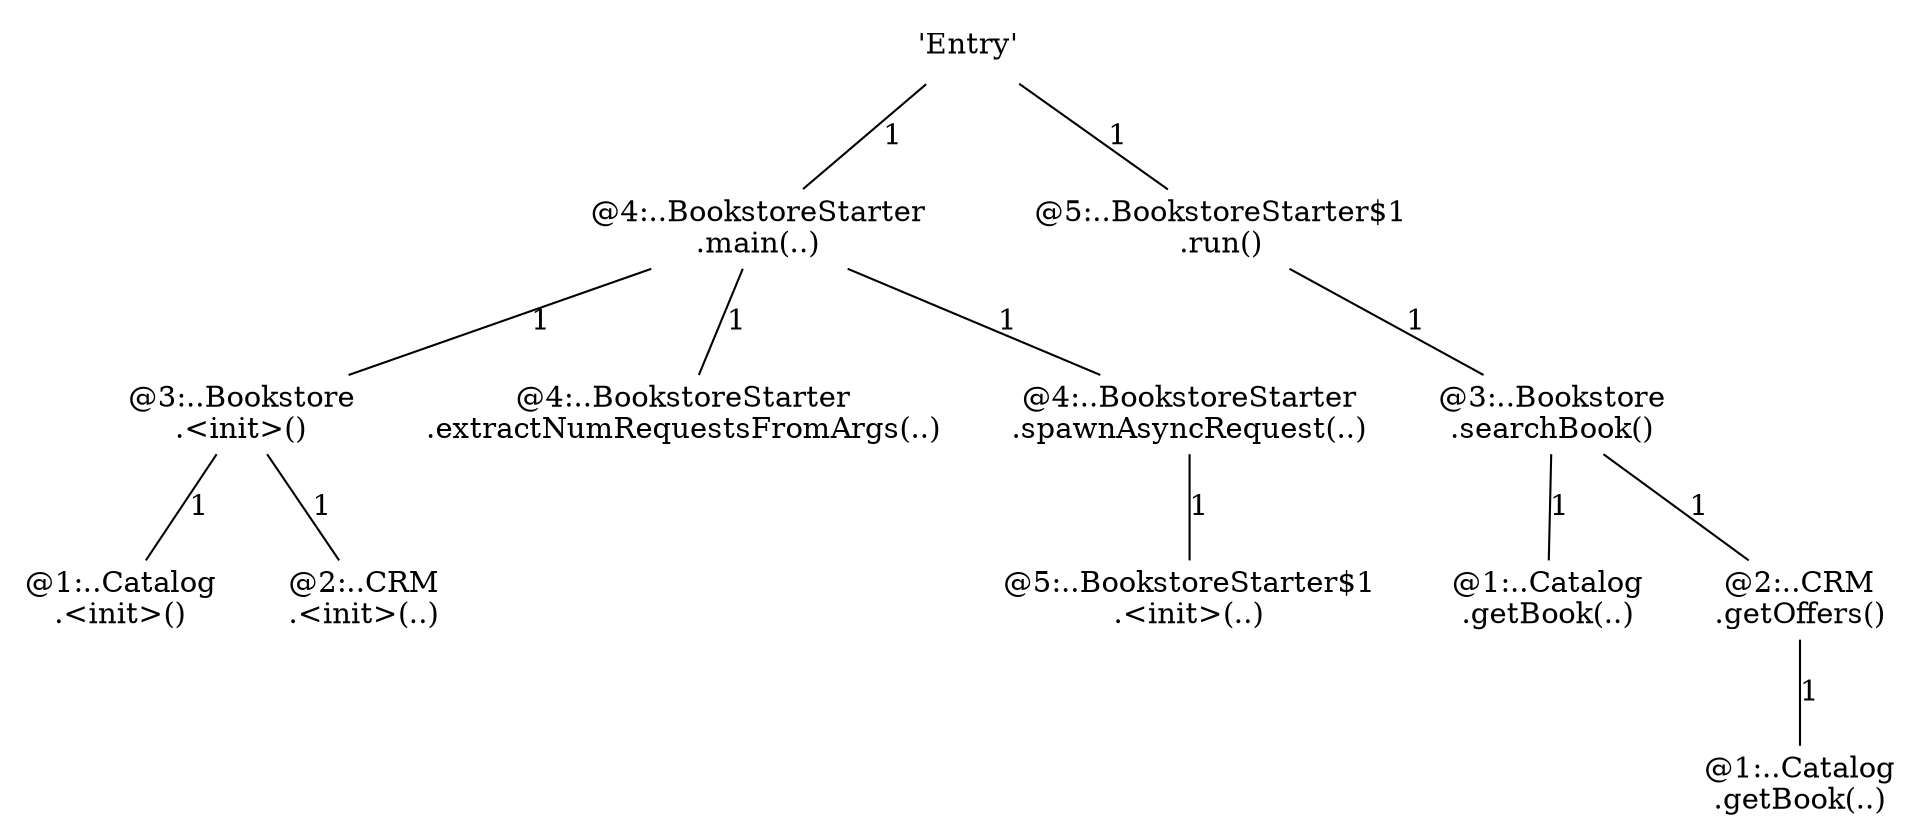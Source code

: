 digraph G {
0[label ="'Entry'",shape=none];
1[label ="@4:..BookstoreStarter\n.main(..)",shape=none];
2[label ="@3:..Bookstore\n.<init>()",shape=none];
3[label ="@1:..Catalog\n.<init>()",shape=none];
4[label ="@2:..CRM\n.<init>(..)",shape=none];
5[label ="@4:..BookstoreStarter\n.extractNumRequestsFromArgs(..)",shape=none];
6[label ="@4:..BookstoreStarter\n.spawnAsyncRequest(..)",shape=none];
7[label ="@5:..BookstoreStarter$1\n.<init>(..)",shape=none];
8[label ="@5:..BookstoreStarter$1\n.run()",shape=none];
9[label ="@3:..Bookstore\n.searchBook()",shape=none];
10[label ="@1:..Catalog\n.getBook(..)",shape=none];
11[label ="@2:..CRM\n.getOffers()",shape=none];
12[label ="@1:..Catalog\n.getBook(..)",shape=none];

0->1[style=solid,arrowhead=none,label="1" ]

1->2[style=solid,arrowhead=none,label="1" ]

2->3[style=solid,arrowhead=none,label="1" ]

2->4[style=solid,arrowhead=none,label="1" ]

1->5[style=solid,arrowhead=none,label="1" ]

1->6[style=solid,arrowhead=none,label="1" ]

6->7[style=solid,arrowhead=none,label="1" ]

0->8[style=solid,arrowhead=none,label="1" ]

8->9[style=solid,arrowhead=none,label="1" ]

9->10[style=solid,arrowhead=none,label="1" ]

9->11[style=solid,arrowhead=none,label="1" ]

11->12[style=solid,arrowhead=none,label="1" ]

}
